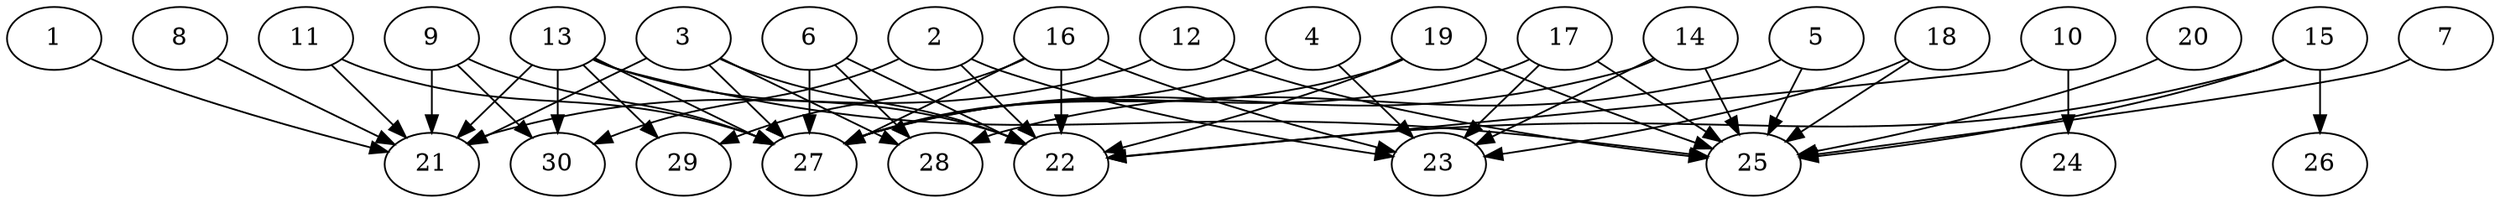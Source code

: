 // DAG automatically generated by daggen at Thu Oct  3 14:04:18 2019
// ./daggen --dot -n 30 --ccr 0.4 --fat 0.9 --regular 0.9 --density 0.5 --mindata 5242880 --maxdata 52428800 
digraph G {
  1 [size="127997440", alpha="0.15", expect_size="51198976"] 
  1 -> 21 [size ="51198976"]
  2 [size="42240000", alpha="0.09", expect_size="16896000"] 
  2 -> 22 [size ="16896000"]
  2 -> 23 [size ="16896000"]
  2 -> 30 [size ="16896000"]
  3 [size="36710400", alpha="0.09", expect_size="14684160"] 
  3 -> 21 [size ="14684160"]
  3 -> 22 [size ="14684160"]
  3 -> 27 [size ="14684160"]
  3 -> 28 [size ="14684160"]
  4 [size="129159680", alpha="0.11", expect_size="51663872"] 
  4 -> 23 [size ="51663872"]
  4 -> 27 [size ="51663872"]
  5 [size="113856000", alpha="0.02", expect_size="45542400"] 
  5 -> 25 [size ="45542400"]
  5 -> 28 [size ="45542400"]
  6 [size="126758400", alpha="0.03", expect_size="50703360"] 
  6 -> 22 [size ="50703360"]
  6 -> 27 [size ="50703360"]
  6 -> 28 [size ="50703360"]
  7 [size="110141440", alpha="0.10", expect_size="44056576"] 
  7 -> 25 [size ="44056576"]
  8 [size="106035200", alpha="0.03", expect_size="42414080"] 
  8 -> 21 [size ="42414080"]
  9 [size="114647040", alpha="0.03", expect_size="45858816"] 
  9 -> 21 [size ="45858816"]
  9 -> 27 [size ="45858816"]
  9 -> 30 [size ="45858816"]
  10 [size="44449280", alpha="0.12", expect_size="17779712"] 
  10 -> 22 [size ="17779712"]
  10 -> 24 [size ="17779712"]
  11 [size="57978880", alpha="0.06", expect_size="23191552"] 
  11 -> 21 [size ="23191552"]
  11 -> 27 [size ="23191552"]
  12 [size="30965760", alpha="0.07", expect_size="12386304"] 
  12 -> 21 [size ="12386304"]
  12 -> 25 [size ="12386304"]
  13 [size="84702720", alpha="0.06", expect_size="33881088"] 
  13 -> 21 [size ="33881088"]
  13 -> 22 [size ="33881088"]
  13 -> 25 [size ="33881088"]
  13 -> 27 [size ="33881088"]
  13 -> 29 [size ="33881088"]
  13 -> 30 [size ="33881088"]
  14 [size="18247680", alpha="0.08", expect_size="7299072"] 
  14 -> 23 [size ="7299072"]
  14 -> 25 [size ="7299072"]
  14 -> 27 [size ="7299072"]
  15 [size="85849600", alpha="0.20", expect_size="34339840"] 
  15 -> 22 [size ="34339840"]
  15 -> 25 [size ="34339840"]
  15 -> 26 [size ="34339840"]
  16 [size="97653760", alpha="0.03", expect_size="39061504"] 
  16 -> 22 [size ="39061504"]
  16 -> 23 [size ="39061504"]
  16 -> 27 [size ="39061504"]
  16 -> 29 [size ="39061504"]
  17 [size="115758080", alpha="0.09", expect_size="46303232"] 
  17 -> 23 [size ="46303232"]
  17 -> 25 [size ="46303232"]
  17 -> 27 [size ="46303232"]
  18 [size="57807360", alpha="0.04", expect_size="23122944"] 
  18 -> 23 [size ="23122944"]
  18 -> 25 [size ="23122944"]
  19 [size="72875520", alpha="0.19", expect_size="29150208"] 
  19 -> 22 [size ="29150208"]
  19 -> 25 [size ="29150208"]
  19 -> 27 [size ="29150208"]
  20 [size="92078080", alpha="0.08", expect_size="36831232"] 
  20 -> 25 [size ="36831232"]
  21 [size="47418880", alpha="0.16", expect_size="18967552"] 
  22 [size="81651200", alpha="0.09", expect_size="32660480"] 
  23 [size="122014720", alpha="0.06", expect_size="48805888"] 
  24 [size="42286080", alpha="0.03", expect_size="16914432"] 
  25 [size="89756160", alpha="0.17", expect_size="35902464"] 
  26 [size="88640000", alpha="0.11", expect_size="35456000"] 
  27 [size="105512960", alpha="0.00", expect_size="42205184"] 
  28 [size="40302080", alpha="0.06", expect_size="16120832"] 
  29 [size="64760320", alpha="0.08", expect_size="25904128"] 
  30 [size="58460160", alpha="0.16", expect_size="23384064"] 
}
